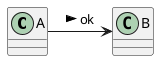 {
  "sha1": "1r9jtgv5t4uh4kpk9n3jj0r85wqq3kf",
  "insertion": {
    "when": "2024-05-30T20:48:19.766Z",
    "user": "plantuml@gmail.com"
  }
}
@startuml
class A
class B

A -> B : ok >

@enduml
